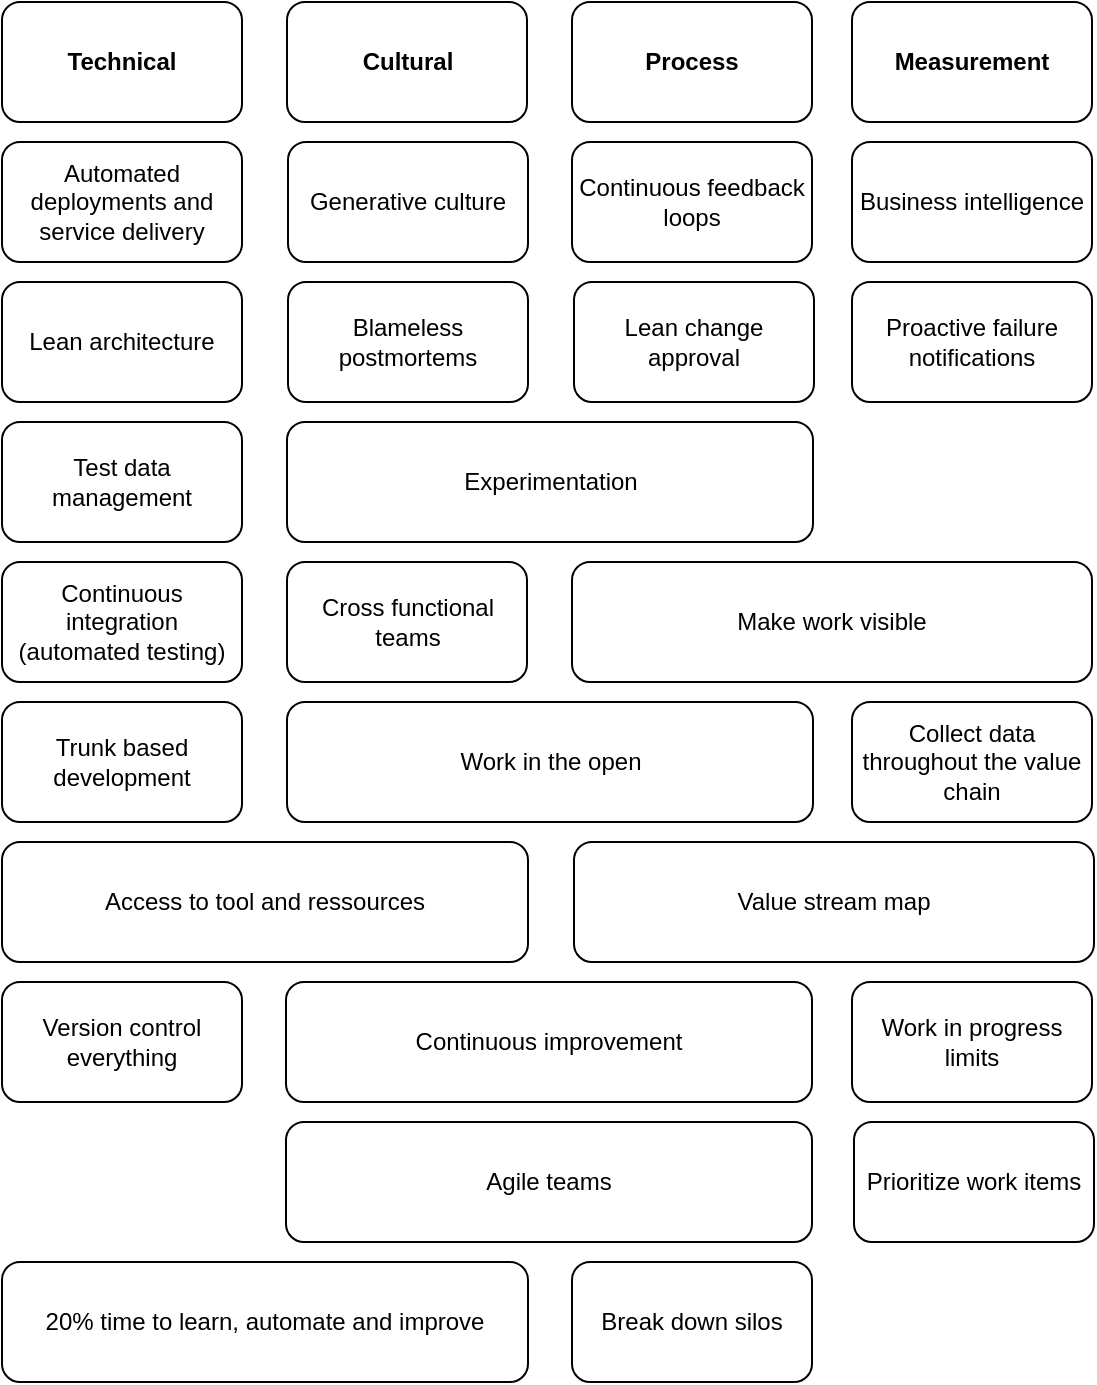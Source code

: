 <?xml version="1.0" encoding="UTF-8"?>
<mxfile version="12.1.8" pages="1">
  <diagram id="m00daAreZ72iulBzQ2Yw" name="Page-1">
    <mxGraphModel dx="1408" dy="768" grid="1" gridSize="10" guides="1" tooltips="1" connect="1" arrows="1" fold="1" page="1" pageScale="1" pageWidth="850" pageHeight="1100" math="0" shadow="0">
      <root>
        <mxCell id="0"/>
        <mxCell id="1" parent="0"/>
        <mxCell id="XhBChnrYhzUHxZH-kSNu-1" value="Cultural" style="rounded=1;whiteSpace=wrap;html=1;fontStyle=1" parent="1" vertex="1">
          <mxGeometry x="294.5" y="80" width="120" height="60" as="geometry"/>
        </mxCell>
        <mxCell id="XhBChnrYhzUHxZH-kSNu-2" value="Technical" style="rounded=1;whiteSpace=wrap;html=1;fontStyle=1" parent="1" vertex="1">
          <mxGeometry x="152" y="80" width="120" height="60" as="geometry"/>
        </mxCell>
        <mxCell id="XhBChnrYhzUHxZH-kSNu-3" value="&lt;div&gt;Process&lt;/div&gt;" style="rounded=1;whiteSpace=wrap;html=1;fontStyle=1" parent="1" vertex="1">
          <mxGeometry x="437" y="80" width="120" height="60" as="geometry"/>
        </mxCell>
        <mxCell id="XhBChnrYhzUHxZH-kSNu-4" value="Measurement" style="rounded=1;whiteSpace=wrap;html=1;fontStyle=1" parent="1" vertex="1">
          <mxGeometry x="577" y="80" width="120" height="60" as="geometry"/>
        </mxCell>
        <mxCell id="XhBChnrYhzUHxZH-kSNu-5" value="20% time to learn, automate and improve" style="rounded=1;whiteSpace=wrap;html=1;" parent="1" vertex="1">
          <mxGeometry x="152" y="710" width="263" height="60" as="geometry"/>
        </mxCell>
        <mxCell id="XhBChnrYhzUHxZH-kSNu-6" value="Access to tool and ressources" style="rounded=1;whiteSpace=wrap;html=1;" parent="1" vertex="1">
          <mxGeometry x="152" y="500" width="263" height="60" as="geometry"/>
        </mxCell>
        <mxCell id="XhBChnrYhzUHxZH-kSNu-7" value="Work in the open" style="rounded=1;whiteSpace=wrap;html=1;" parent="1" vertex="1">
          <mxGeometry x="294.5" y="430" width="263" height="60" as="geometry"/>
        </mxCell>
        <mxCell id="XhBChnrYhzUHxZH-kSNu-9" value="Agile teams" style="rounded=1;whiteSpace=wrap;html=1;" parent="1" vertex="1">
          <mxGeometry x="294" y="640" width="263" height="60" as="geometry"/>
        </mxCell>
        <mxCell id="XhBChnrYhzUHxZH-kSNu-10" value="Experimentation" style="rounded=1;whiteSpace=wrap;html=1;" parent="1" vertex="1">
          <mxGeometry x="294.5" y="290" width="263" height="60" as="geometry"/>
        </mxCell>
        <mxCell id="XhBChnrYhzUHxZH-kSNu-11" value="Business intelligence" style="rounded=1;whiteSpace=wrap;html=1;" parent="1" vertex="1">
          <mxGeometry x="577" y="150" width="120" height="60" as="geometry"/>
        </mxCell>
        <mxCell id="XhBChnrYhzUHxZH-kSNu-12" value="Proactive failure notifications" style="rounded=1;whiteSpace=wrap;html=1;" parent="1" vertex="1">
          <mxGeometry x="577" y="220" width="120" height="60" as="geometry"/>
        </mxCell>
        <mxCell id="XhBChnrYhzUHxZH-kSNu-14" value="Work in progress limits" style="rounded=1;whiteSpace=wrap;html=1;" parent="1" vertex="1">
          <mxGeometry x="577" y="570" width="120" height="60" as="geometry"/>
        </mxCell>
        <mxCell id="XhBChnrYhzUHxZH-kSNu-15" value="Continuous improvement" style="rounded=1;whiteSpace=wrap;html=1;" parent="1" vertex="1">
          <mxGeometry x="294" y="570" width="263" height="60" as="geometry"/>
        </mxCell>
        <mxCell id="XhBChnrYhzUHxZH-kSNu-16" value="Automated deployments and service delivery" style="rounded=1;whiteSpace=wrap;html=1;" parent="1" vertex="1">
          <mxGeometry x="152" y="150" width="120" height="60" as="geometry"/>
        </mxCell>
        <mxCell id="XhBChnrYhzUHxZH-kSNu-17" value="Continuous integration (automated testing)" style="rounded=1;whiteSpace=wrap;html=1;" parent="1" vertex="1">
          <mxGeometry x="152" y="360" width="120" height="60" as="geometry"/>
        </mxCell>
        <mxCell id="XhBChnrYhzUHxZH-kSNu-18" value="Test data management" style="rounded=1;whiteSpace=wrap;html=1;" parent="1" vertex="1">
          <mxGeometry x="152" y="290" width="120" height="60" as="geometry"/>
        </mxCell>
        <mxCell id="XhBChnrYhzUHxZH-kSNu-21" value="Trunk based development" style="rounded=1;whiteSpace=wrap;html=1;" parent="1" vertex="1">
          <mxGeometry x="152" y="430" width="120" height="60" as="geometry"/>
        </mxCell>
        <mxCell id="XhBChnrYhzUHxZH-kSNu-22" value="Version control everything" style="rounded=1;whiteSpace=wrap;html=1;" parent="1" vertex="1">
          <mxGeometry x="152" y="570" width="120" height="60" as="geometry"/>
        </mxCell>
        <mxCell id="XhBChnrYhzUHxZH-kSNu-23" value="Cross functional teams" style="rounded=1;whiteSpace=wrap;html=1;" parent="1" vertex="1">
          <mxGeometry x="294.5" y="360" width="120" height="60" as="geometry"/>
        </mxCell>
        <mxCell id="XhBChnrYhzUHxZH-kSNu-24" value="Break down silos" style="rounded=1;whiteSpace=wrap;html=1;" parent="1" vertex="1">
          <mxGeometry x="437" y="710" width="120" height="60" as="geometry"/>
        </mxCell>
        <mxCell id="XhBChnrYhzUHxZH-kSNu-25" value="Continuous feedback loops" style="rounded=1;whiteSpace=wrap;html=1;" parent="1" vertex="1">
          <mxGeometry x="437" y="150" width="120" height="60" as="geometry"/>
        </mxCell>
        <mxCell id="XhBChnrYhzUHxZH-kSNu-26" value="Value stream map" style="rounded=1;whiteSpace=wrap;html=1;" parent="1" vertex="1">
          <mxGeometry x="438" y="500" width="260" height="60" as="geometry"/>
        </mxCell>
        <mxCell id="XhBChnrYhzUHxZH-kSNu-27" value="Make work visible" style="rounded=1;whiteSpace=wrap;html=1;" parent="1" vertex="1">
          <mxGeometry x="437" y="360" width="260" height="60" as="geometry"/>
        </mxCell>
        <mxCell id="XhBChnrYhzUHxZH-kSNu-29" value="Lean architecture" style="rounded=1;whiteSpace=wrap;html=1;" parent="1" vertex="1">
          <mxGeometry x="152" y="220" width="120" height="60" as="geometry"/>
        </mxCell>
        <mxCell id="eFcI3PXAZM98Oonudf7K-1" value="Generative culture" style="rounded=1;whiteSpace=wrap;html=1;" vertex="1" parent="1">
          <mxGeometry x="295" y="150" width="120" height="60" as="geometry"/>
        </mxCell>
        <mxCell id="eFcI3PXAZM98Oonudf7K-2" value="Lean change approval" style="rounded=1;whiteSpace=wrap;html=1;" vertex="1" parent="1">
          <mxGeometry x="438" y="220" width="120" height="60" as="geometry"/>
        </mxCell>
        <mxCell id="eFcI3PXAZM98Oonudf7K-3" value="Blameless postmortems" style="rounded=1;whiteSpace=wrap;html=1;" vertex="1" parent="1">
          <mxGeometry x="295" y="220" width="120" height="60" as="geometry"/>
        </mxCell>
        <mxCell id="eFcI3PXAZM98Oonudf7K-5" value="Collect data throughout the value chain" style="rounded=1;whiteSpace=wrap;html=1;" vertex="1" parent="1">
          <mxGeometry x="577" y="430" width="120" height="60" as="geometry"/>
        </mxCell>
        <mxCell id="eFcI3PXAZM98Oonudf7K-6" value="Prioritize work items" style="rounded=1;whiteSpace=wrap;html=1;" vertex="1" parent="1">
          <mxGeometry x="578" y="640" width="120" height="60" as="geometry"/>
        </mxCell>
      </root>
    </mxGraphModel>
  </diagram>
</mxfile>
